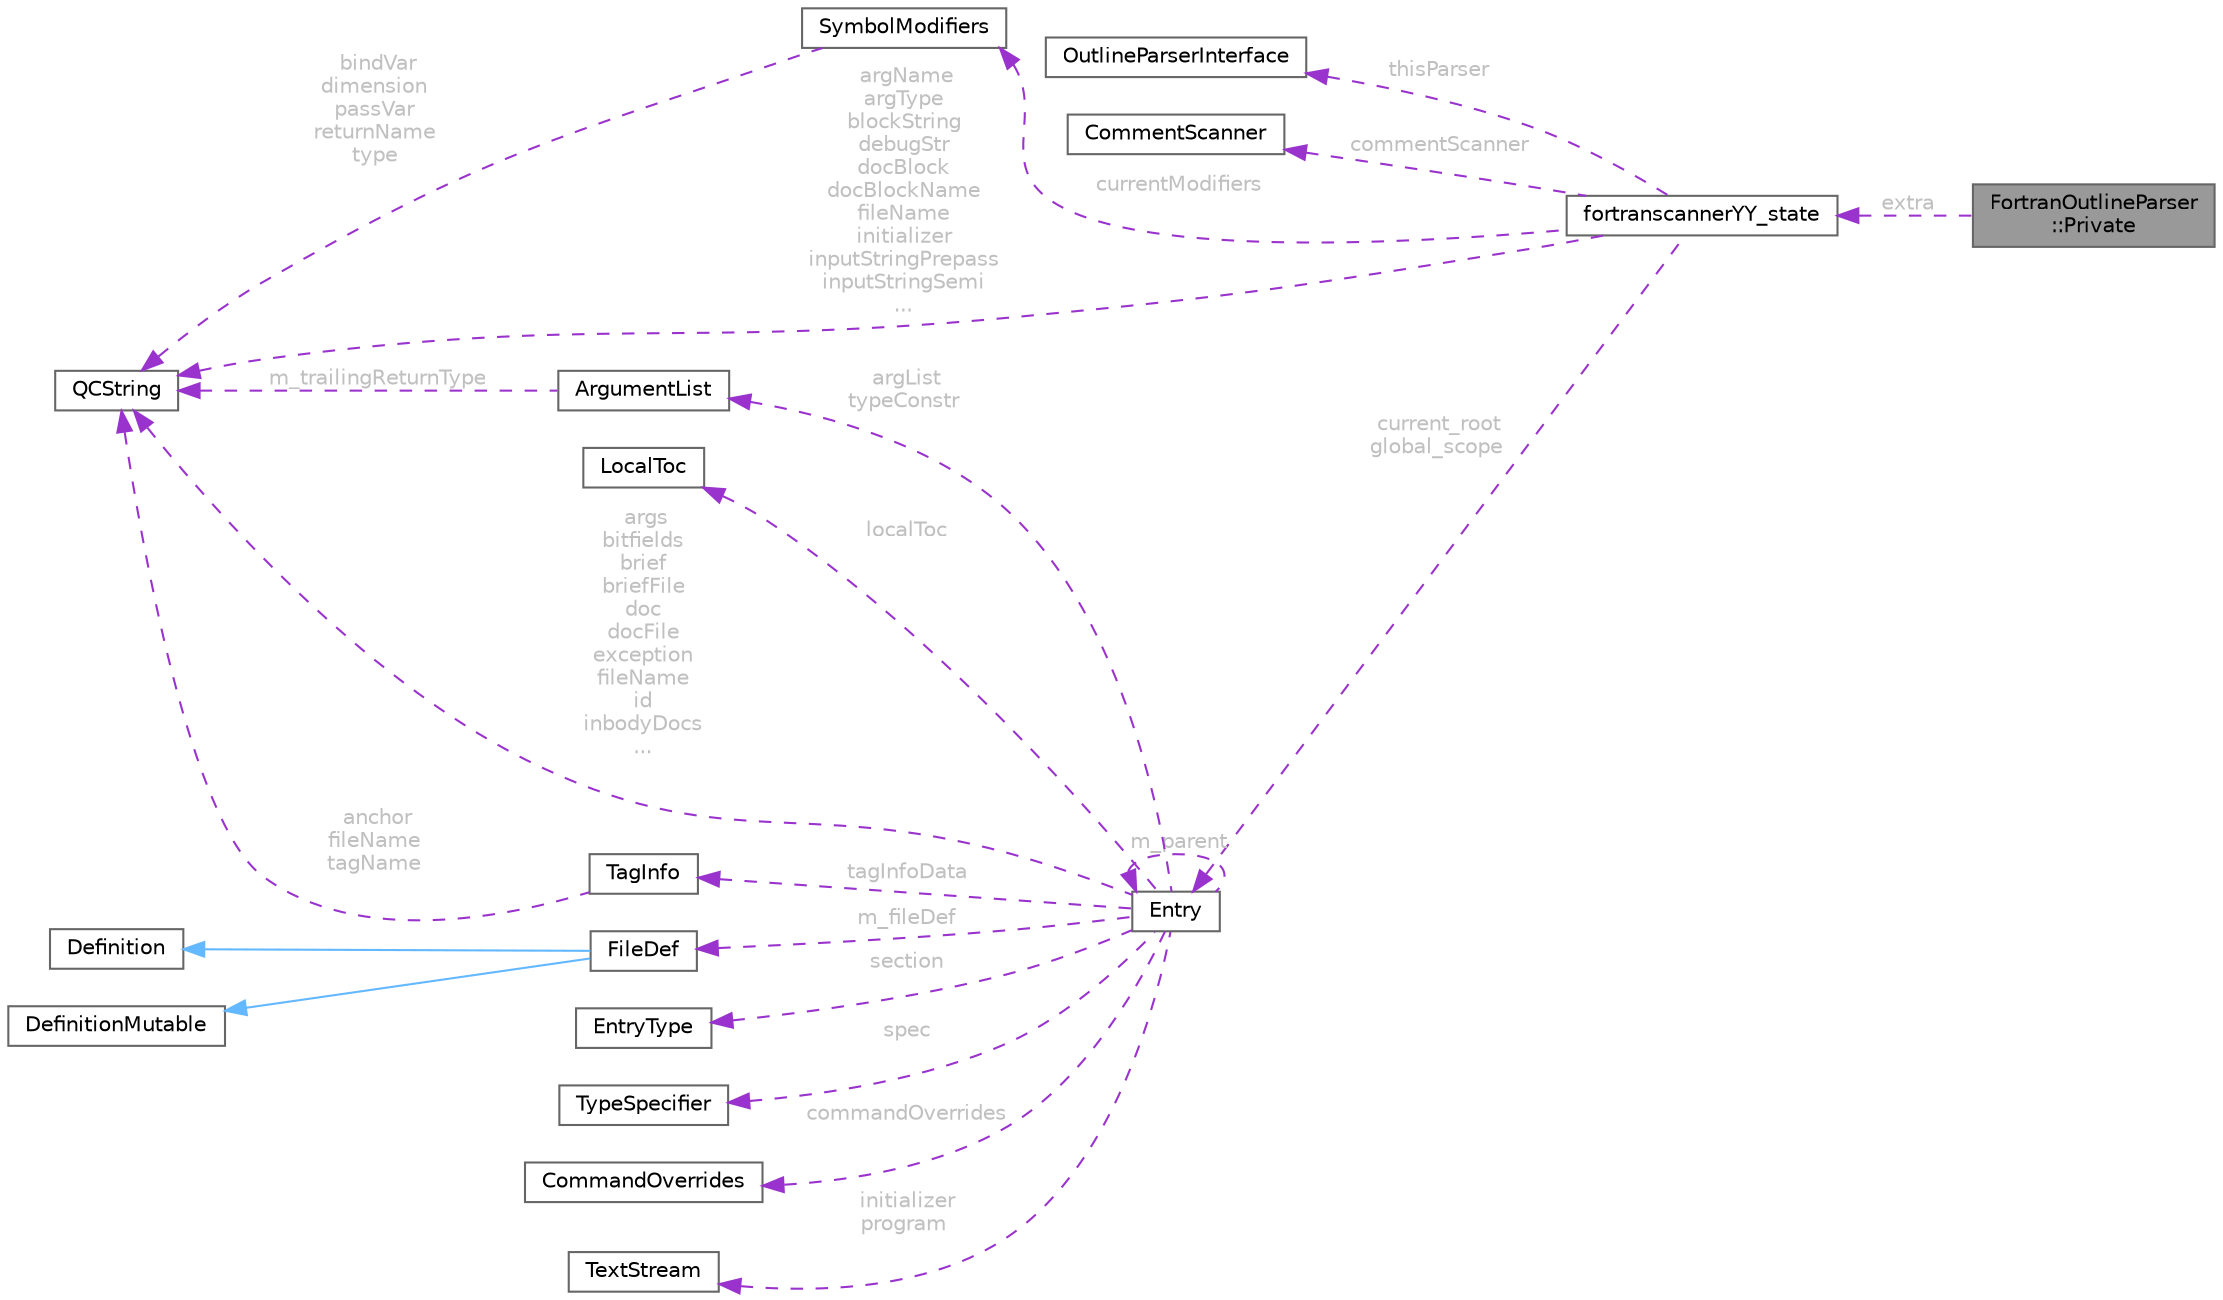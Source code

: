 digraph "FortranOutlineParser::Private"
{
 // INTERACTIVE_SVG=YES
 // LATEX_PDF_SIZE
  bgcolor="transparent";
  edge [fontname=Helvetica,fontsize=10,labelfontname=Helvetica,labelfontsize=10];
  node [fontname=Helvetica,fontsize=10,shape=box,height=0.2,width=0.4];
  rankdir="LR";
  Node1 [id="Node000001",label="FortranOutlineParser\l::Private",height=0.2,width=0.4,color="gray40", fillcolor="grey60", style="filled", fontcolor="black",tooltip=" "];
  Node2 -> Node1 [id="edge1_Node000001_Node000002",dir="back",color="darkorchid3",style="dashed",tooltip=" ",label=" extra",fontcolor="grey" ];
  Node2 [id="Node000002",label="fortranscannerYY_state",height=0.2,width=0.4,color="gray40", fillcolor="white", style="filled",URL="$d6/d4a/structfortranscanner_y_y__state.html",tooltip=" "];
  Node3 -> Node2 [id="edge2_Node000002_Node000003",dir="back",color="darkorchid3",style="dashed",tooltip=" ",label=" thisParser",fontcolor="grey" ];
  Node3 [id="Node000003",label="OutlineParserInterface",height=0.2,width=0.4,color="gray40", fillcolor="white", style="filled",URL="$d5/d79/class_outline_parser_interface.html",tooltip="Abstract interface for outline parsers."];
  Node4 -> Node2 [id="edge3_Node000002_Node000004",dir="back",color="darkorchid3",style="dashed",tooltip=" ",label=" commentScanner",fontcolor="grey" ];
  Node4 [id="Node000004",label="CommentScanner",height=0.2,width=0.4,color="gray40", fillcolor="white", style="filled",URL="$d0/d6b/class_comment_scanner.html",tooltip=" "];
  Node5 -> Node2 [id="edge4_Node000002_Node000005",dir="back",color="darkorchid3",style="dashed",tooltip=" ",label=" argName\nargType\nblockString\ndebugStr\ndocBlock\ndocBlockName\nfileName\ninitializer\ninputStringPrepass\ninputStringSemi\n...",fontcolor="grey" ];
  Node5 [id="Node000005",label="QCString",height=0.2,width=0.4,color="gray40", fillcolor="white", style="filled",URL="$d9/d45/class_q_c_string.html",tooltip="This is an alternative implementation of QCString."];
  Node6 -> Node2 [id="edge5_Node000002_Node000006",dir="back",color="darkorchid3",style="dashed",tooltip=" ",label=" current_root\nglobal_scope",fontcolor="grey" ];
  Node6 [id="Node000006",label="Entry",height=0.2,width=0.4,color="gray40", fillcolor="white", style="filled",URL="$d4/dd7/class_entry.html",tooltip="Represents an unstructured piece of information, about an entity found in the sources."];
  Node7 -> Node6 [id="edge6_Node000006_Node000007",dir="back",color="darkorchid3",style="dashed",tooltip=" ",label=" section",fontcolor="grey" ];
  Node7 [id="Node000007",label="EntryType",height=0.2,width=0.4,color="gray40", fillcolor="white", style="filled",URL="$d0/d32/class_entry_type.html",tooltip="Wrapper class for the Entry type."];
  Node5 -> Node6 [id="edge7_Node000006_Node000005",dir="back",color="darkorchid3",style="dashed",tooltip=" ",label=" args\nbitfields\nbrief\nbriefFile\ndoc\ndocFile\nexception\nfileName\nid\ninbodyDocs\n...",fontcolor="grey" ];
  Node8 -> Node6 [id="edge8_Node000006_Node000008",dir="back",color="darkorchid3",style="dashed",tooltip=" ",label=" tagInfoData",fontcolor="grey" ];
  Node8 [id="Node000008",label="TagInfo",height=0.2,width=0.4,color="gray40", fillcolor="white", style="filled",URL="$d3/dc3/struct_tag_info.html",tooltip="This struct is used to capture the tag file information for an Entry."];
  Node5 -> Node8 [id="edge9_Node000008_Node000005",dir="back",color="darkorchid3",style="dashed",tooltip=" ",label=" anchor\nfileName\ntagName",fontcolor="grey" ];
  Node9 -> Node6 [id="edge10_Node000006_Node000009",dir="back",color="darkorchid3",style="dashed",tooltip=" ",label=" spec",fontcolor="grey" ];
  Node9 [id="Node000009",label="TypeSpecifier",height=0.2,width=0.4,color="gray40", fillcolor="white", style="filled",URL="$d7/dc8/class_type_specifier.html",tooltip="Wrapper class for a number of boolean properties."];
  Node10 -> Node6 [id="edge11_Node000006_Node000010",dir="back",color="darkorchid3",style="dashed",tooltip=" ",label=" commandOverrides",fontcolor="grey" ];
  Node10 [id="Node000010",label="CommandOverrides",height=0.2,width=0.4,color="gray40", fillcolor="white", style="filled",URL="$d7/d80/class_command_overrides.html",tooltip=" "];
  Node11 -> Node6 [id="edge12_Node000006_Node000011",dir="back",color="darkorchid3",style="dashed",tooltip=" ",label=" argList\ntypeConstr",fontcolor="grey" ];
  Node11 [id="Node000011",label="ArgumentList",height=0.2,width=0.4,color="gray40", fillcolor="white", style="filled",URL="$d7/df8/class_argument_list.html",tooltip="This class represents an function or template argument list."];
  Node5 -> Node11 [id="edge13_Node000011_Node000005",dir="back",color="darkorchid3",style="dashed",tooltip=" ",label=" m_trailingReturnType",fontcolor="grey" ];
  Node12 -> Node6 [id="edge14_Node000006_Node000012",dir="back",color="darkorchid3",style="dashed",tooltip=" ",label=" initializer\nprogram",fontcolor="grey" ];
  Node12 [id="Node000012",label="TextStream",height=0.2,width=0.4,color="gray40", fillcolor="white", style="filled",URL="$d3/d30/class_text_stream.html",tooltip="Text streaming class that buffers data."];
  Node13 -> Node6 [id="edge15_Node000006_Node000013",dir="back",color="darkorchid3",style="dashed",tooltip=" ",label=" localToc",fontcolor="grey" ];
  Node13 [id="Node000013",label="LocalToc",height=0.2,width=0.4,color="gray40", fillcolor="white", style="filled",URL="$da/d1d/class_local_toc.html",tooltip=" "];
  Node6 -> Node6 [id="edge16_Node000006_Node000006",dir="back",color="darkorchid3",style="dashed",tooltip=" ",label=" m_parent",fontcolor="grey" ];
  Node14 -> Node6 [id="edge17_Node000006_Node000014",dir="back",color="darkorchid3",style="dashed",tooltip=" ",label=" m_fileDef",fontcolor="grey" ];
  Node14 [id="Node000014",label="FileDef",height=0.2,width=0.4,color="gray40", fillcolor="white", style="filled",URL="$de/db0/class_file_def.html",tooltip="A model of a file symbol."];
  Node15 -> Node14 [id="edge18_Node000014_Node000015",dir="back",color="steelblue1",style="solid",tooltip=" "];
  Node15 [id="Node000015",label="DefinitionMutable",height=0.2,width=0.4,color="gray40", fillcolor="white", style="filled",URL="$d0/d46/class_definition_mutable.html",tooltip=" "];
  Node16 -> Node14 [id="edge19_Node000014_Node000016",dir="back",color="steelblue1",style="solid",tooltip=" "];
  Node16 [id="Node000016",label="Definition",height=0.2,width=0.4,color="gray40", fillcolor="white", style="filled",URL="$d5/dcc/class_definition.html",tooltip="The common base class of all entity definitions found in the sources."];
  Node17 -> Node2 [id="edge20_Node000002_Node000017",dir="back",color="darkorchid3",style="dashed",tooltip=" ",label=" currentModifiers",fontcolor="grey" ];
  Node17 [id="Node000017",label="SymbolModifiers",height=0.2,width=0.4,color="gray40", fillcolor="white", style="filled",URL="$df/d1b/struct_symbol_modifiers.html",tooltip="Holds yyextra->modifiers (ie attributes) for one symbol (variable, function, etc)"];
  Node5 -> Node17 [id="edge21_Node000017_Node000005",dir="back",color="darkorchid3",style="dashed",tooltip=" ",label=" bindVar\ndimension\npassVar\nreturnName\ntype",fontcolor="grey" ];
}
